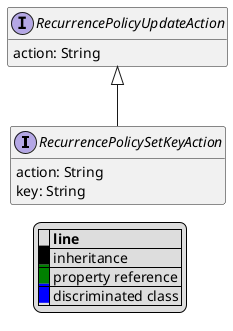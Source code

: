 @startuml

hide empty fields
hide empty methods
legend
|= |= line |
|<back:black>   </back>| inheritance |
|<back:green>   </back>| property reference |
|<back:blue>   </back>| discriminated class |
endlegend
interface RecurrencePolicySetKeyAction [[RecurrencePolicySetKeyAction.svg]] extends RecurrencePolicyUpdateAction {
    action: String
    key: String
}
interface RecurrencePolicyUpdateAction [[RecurrencePolicyUpdateAction.svg]]  {
    action: String
}





@enduml

